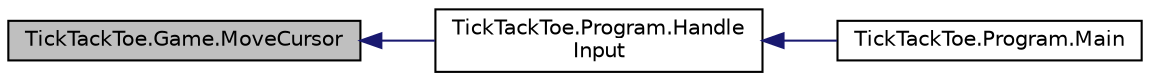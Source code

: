 digraph "TickTackToe.Game.MoveCursor"
{
  edge [fontname="Helvetica",fontsize="10",labelfontname="Helvetica",labelfontsize="10"];
  node [fontname="Helvetica",fontsize="10",shape=record];
  rankdir="LR";
  Node10 [label="TickTackToe.Game.MoveCursor",height=0.2,width=0.4,color="black", fillcolor="grey75", style="filled", fontcolor="black"];
  Node10 -> Node11 [dir="back",color="midnightblue",fontsize="10",style="solid",fontname="Helvetica"];
  Node11 [label="TickTackToe.Program.Handle\lInput",height=0.2,width=0.4,color="black", fillcolor="white", style="filled",URL="$class_tick_tack_toe_1_1_program.html#a3ea72b5fab108950df52d01e73d0300c",tooltip="Handles player input "];
  Node11 -> Node12 [dir="back",color="midnightblue",fontsize="10",style="solid",fontname="Helvetica"];
  Node12 [label="TickTackToe.Program.Main",height=0.2,width=0.4,color="black", fillcolor="white", style="filled",URL="$class_tick_tack_toe_1_1_program.html#acd13eea98cec9ab935f158dc9062f084",tooltip="Start game update loop "];
}
